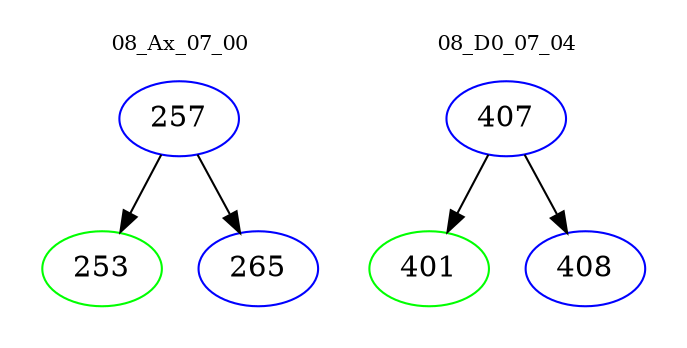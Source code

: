 digraph{
subgraph cluster_0 {
color = white
label = "08_Ax_07_00";
fontsize=10;
T0_257 [label="257", color="blue"]
T0_257 -> T0_253 [color="black"]
T0_253 [label="253", color="green"]
T0_257 -> T0_265 [color="black"]
T0_265 [label="265", color="blue"]
}
subgraph cluster_1 {
color = white
label = "08_D0_07_04";
fontsize=10;
T1_407 [label="407", color="blue"]
T1_407 -> T1_401 [color="black"]
T1_401 [label="401", color="green"]
T1_407 -> T1_408 [color="black"]
T1_408 [label="408", color="blue"]
}
}

